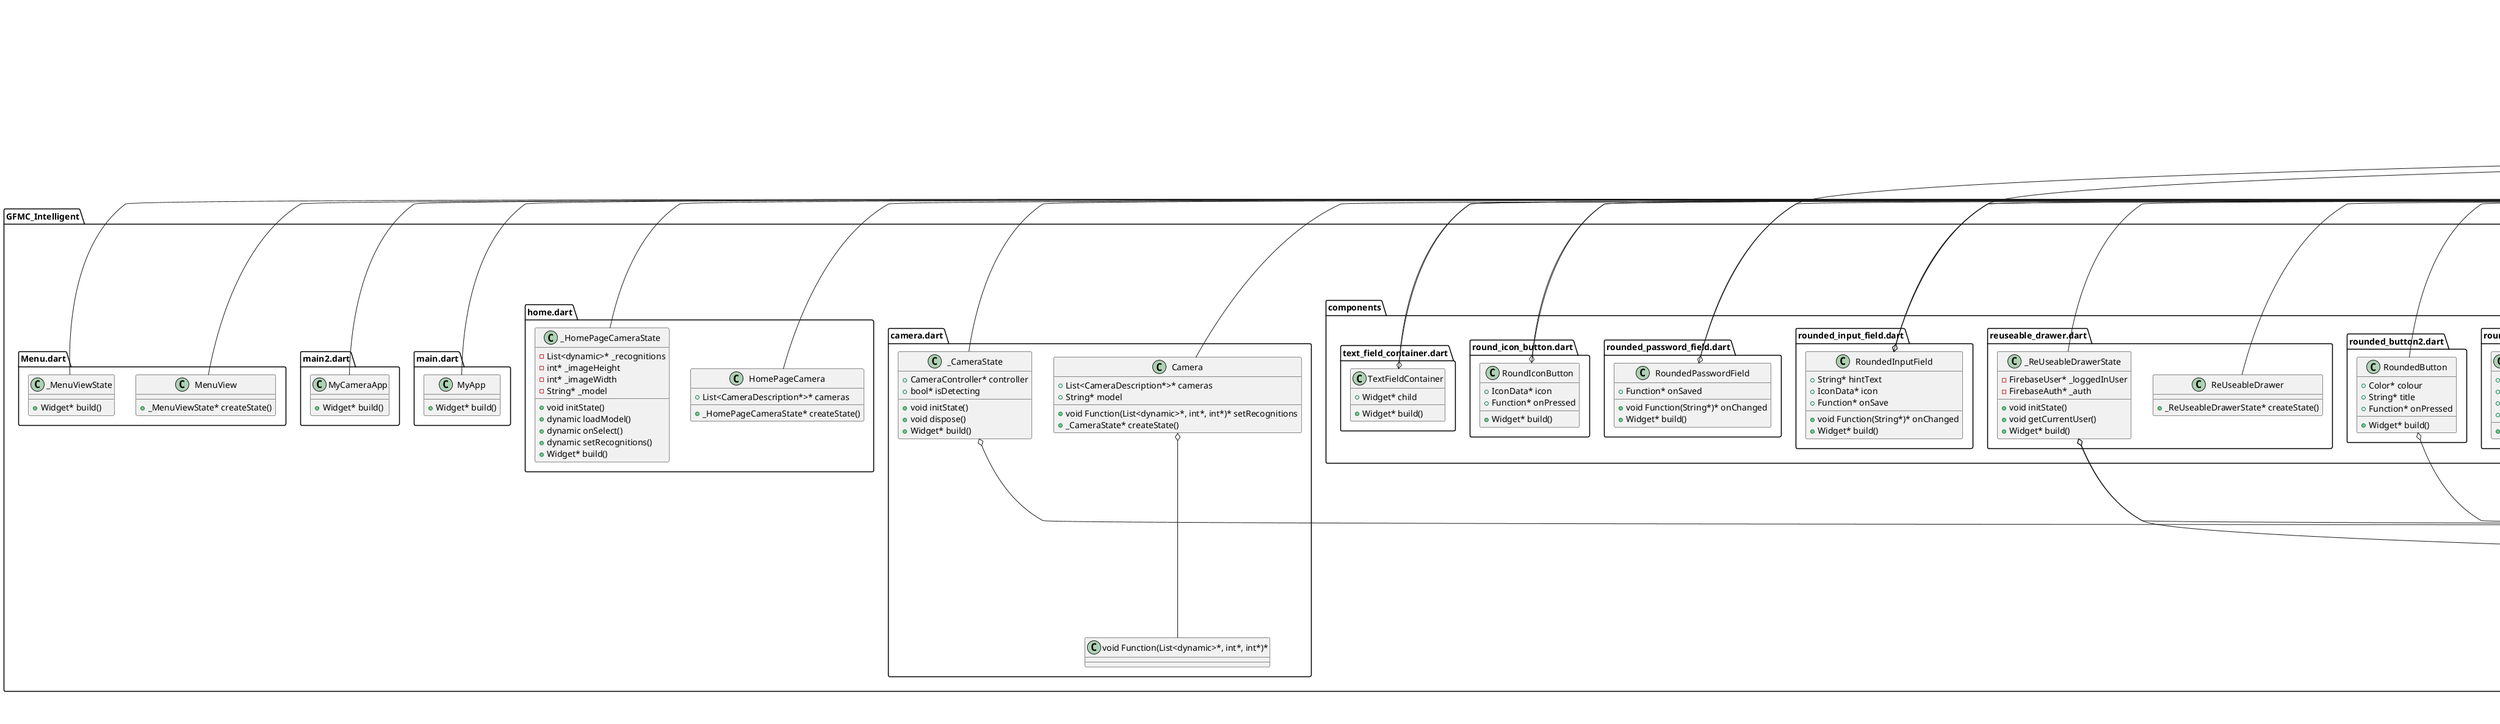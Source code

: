 @startuml
set namespaceSeparator ::

class "GFMC_Intelligent::0.Provider::auth_provider.dart::AuthProvider" {
  -FirebaseAuth* _auth
  -String* _userEmail
  -dynamic _loggedInUser
  +String* getUserEmail
  +Future<bool*>* loginUser()
  +Future<bool*>* RegisterUser()
  +void getCurrentUser()
  +bool* signOut()
}

"GFMC_Intelligent::0.Provider::auth_provider.dart::AuthProvider" o-- "firebase_auth::firebase_auth.dart::FirebaseAuth*"
"flutter::src::foundation::change_notifier.dart::ChangeNotifier"<|-- "GFMC_Intelligent::0.Provider::auth_provider.dart::AuthProvider"

class "GFMC_Intelligent::1.Breed%20Identification::tensorflowDuck.dart::TensorflowDuck" {
  +_TensorflowDuckState* createState()
}

"flutter::src::widgets::framework.dart::StatefulWidget" <|-- "GFMC_Intelligent::1.Breed%20Identification::tensorflowDuck.dart::TensorflowDuck"

class "GFMC_Intelligent::1.Breed%20Identification::tensorflowDuck.dart::_TensorflowDuckState" {
  -List<dynamic>* _outputs
  -File* _image
  -bool* _loading
  +void initState()
  +dynamic loadModel()
  +dynamic classifyImage()
  +void dispose()
  +dynamic pickImage()
  +Widget* build()
}

"GFMC_Intelligent::1.Breed%20Identification::tensorflowDuck.dart::_TensorflowDuckState" o-- "dart::io::File*"
"flutter::src::widgets::framework.dart::State" <|-- "GFMC_Intelligent::1.Breed%20Identification::tensorflowDuck.dart::_TensorflowDuckState"

class "GFMC_Intelligent::1.Breed%20Identification::tensorflowHen.dart::TensorflowHen" {
  +_TensorflowHenState* createState()
}

"flutter::src::widgets::framework.dart::StatefulWidget" <|-- "GFMC_Intelligent::1.Breed%20Identification::tensorflowHen.dart::TensorflowHen"

class "GFMC_Intelligent::1.Breed%20Identification::tensorflowHen.dart::_TensorflowHenState" {
  -List<dynamic>* _outputs
  -File* _image
  -bool* _loading
  +void initState()
  +dynamic loadModel()
  +dynamic classifyImage()
  +void dispose()
  +dynamic pickImage()
  +Widget* build()
}

"GFMC_Intelligent::1.Breed%20Identification::tensorflowHen.dart::_TensorflowHenState" o-- "dart::io::File*"
"flutter::src::widgets::framework.dart::State" <|-- "GFMC_Intelligent::1.Breed%20Identification::tensorflowHen.dart::_TensorflowHenState"

class "GFMC_Intelligent::1.Breed%20Identification::tensorflowTurkey.dart::TensorflowTurkey" {
  +_TensorflowTurkeyState* createState()
}

"flutter::src::widgets::framework.dart::StatefulWidget" <|-- "GFMC_Intelligent::1.Breed%20Identification::tensorflowTurkey.dart::TensorflowTurkey"

class "GFMC_Intelligent::1.Breed%20Identification::tensorflowTurkey.dart::_TensorflowTurkeyState" {
  -List<dynamic>* _outputs
  -File* _image
  -bool* _loading
  +void initState()
  +dynamic loadModel()
  +dynamic classifyImage()
  +void dispose()
  +dynamic pickImage()
  +Widget* build()
}

"GFMC_Intelligent::1.Breed%20Identification::tensorflowTurkey.dart::_TensorflowTurkeyState" o-- "dart::io::File*"
"flutter::src::widgets::framework.dart::State" <|-- "GFMC_Intelligent::1.Breed%20Identification::tensorflowTurkey.dart::_TensorflowTurkeyState"

class "GFMC_Intelligent::10.Blog::blog_post.dart::BlogPost" {
  +Widget* build()
}

"flutter::src::widgets::framework.dart::StatelessWidget" <|-- "GFMC_Intelligent::10.Blog::blog_post.dart::BlogPost"

class "GFMC_Intelligent::10.Blog::blog_view.dart::BlogView" {
  +Widget* build()
}

"flutter::src::widgets::framework.dart::StatelessWidget" <|-- "GFMC_Intelligent::10.Blog::blog_view.dart::BlogView"

class "GFMC_Intelligent::11.Donation::pages::existing-cards.dart::ExistingCardsPage" {
  +ExistingCardsPageState* createState()
}

"flutter::src::widgets::framework.dart::StatefulWidget" <|-- "GFMC_Intelligent::11.Donation::pages::existing-cards.dart::ExistingCardsPage"

class "GFMC_Intelligent::11.Donation::pages::existing-cards.dart::ExistingCardsPageState" {
  +List<dynamic>* cards
  +dynamic payViaExistingCard()
  +Widget* build()
}

"flutter::src::widgets::framework.dart::State" <|-- "GFMC_Intelligent::11.Donation::pages::existing-cards.dart::ExistingCardsPageState"

class "GFMC_Intelligent::11.Donation::pages::home.dart::HomePageStripe" {
  +HomePageStripeState* createState()
}

"flutter::src::widgets::framework.dart::StatefulWidget" <|-- "GFMC_Intelligent::11.Donation::pages::home.dart::HomePageStripe"

class "GFMC_Intelligent::11.Donation::pages::home.dart::HomePageStripeState" {
  +dynamic onItemPress()
  +dynamic payViaNewCard()
  +void initState()
  +Widget* build()
}

"flutter::src::widgets::framework.dart::State" <|-- "GFMC_Intelligent::11.Donation::pages::home.dart::HomePageStripeState"

class "GFMC_Intelligent::11.Donation::paypal.dart::PayPal" {
  +Widget* build()
}

"flutter::src::widgets::framework.dart::StatelessWidget" <|-- "GFMC_Intelligent::11.Donation::paypal.dart::PayPal"

class "GFMC_Intelligent::11.Donation::services::payment-service.dart::StripeTransactionResponse" {
  +String* message
  +bool* success
}

class "GFMC_Intelligent::11.Donation::services::payment-service.dart::StripeService" {
  {static} +String* apiBase
  {static} +String* paymentApiUrl
  {static} +String* secret
  {static} +Map<String*, String*>* headers
  {static} +dynamic init()
  {static} +Future<StripeTransactionResponse*>* payViaExistingCa
rd()
  {static} +Future<StripeTransactionResponse*>* payWithNewCard()
  {static} +dynamic getPlatformExceptionErrorResult()
  {static} +Future<Map<String*, dynamic>*>* createPaymentIntent(
)
}

class "GFMC_Intelligent::11.Donation::stripe.dart::MenuViewDonation" {
  +_MenuViewDonationState* createState()
}

"flutter::src::widgets::framework.dart::StatefulWidget" <|-- "GFMC_Intelligent::11.Donation::stripe.dart::MenuViewDonation"

class "GFMC_Intelligent::11.Donation::stripe.dart::_MenuViewDonationState" {
  +Widget* build()
}

"flutter::src::widgets::framework.dart::State" <|-- "GFMC_Intelligent::11.Donation::stripe.dart::_MenuViewDonationState"

class "GFMC_Intelligent::13.Statistics::homepage.dart::HomePageChart" {
  +Widget* child
  +_HomePageChartState* createState()
}



class "GFMC_Intelligent::2.Disease%20Recognition::tensorflowDuckDisease.dart::TensorflowDuckDisease" {
  +_TensorflowDuckDiseaseState* createState()
}

"flutter::src::widgets::framework.dart::StatefulWidget" <|-- "GFMC_Intelligent::2.Disease%20Recognition::tensorflowDuckDisease.dart::TensorflowDuckDisease"

class "GFMC_Intelligent::2.Disease%20Recognition::tensorflowDuckDisease.dart::_TensorflowDuckDiseaseState" {
  -List<dynamic>* _outputs
  -File* _image
  -bool* _loading
  +void initState()
  +dynamic loadModel()
  +dynamic classifyImage()
  +void dispose()
  +dynamic pickImage()
  +Widget* build()
}

"GFMC_Intelligent::2.Disease%20Recognition::tensorflowDuckDisease.dart::_TensorflowDuckDiseaseState" o-- "dart::io::File*"
"flutter::src::widgets::framework.dart::State" <|-- "GFMC_Intelligent::2.Disease%20Recognition::tensorflowDuckDisease.dart::_TensorflowDuckDiseaseState"

class "GFMC_Intelligent::2.Disease%20Recognition::tensorflowHenDisease.dart::TensorflowHenDisease" {
  +_TensorflowHenDiseaseState* createState()
}

"flutter::src::widgets::framework.dart::StatefulWidget" <|-- "GFMC_Intelligent::2.Disease%20Recognition::tensorflowHenDisease.dart::TensorflowHenDisease"

class "GFMC_Intelligent::2.Disease%20Recognition::tensorflowHenDisease.dart::_TensorflowHenDiseaseState" {
  -List<dynamic>* _outputs
  -File* _image
  -bool* _loading
  +void initState()
  +dynamic loadModel()
  +dynamic classifyImage()
  +void dispose()
  +dynamic pickImage()
  +Widget* build()
}

"GFMC_Intelligent::2.Disease%20Recognition::tensorflowHenDisease.dart::_TensorflowHenDiseaseState" o-- "dart::io::File*"
"flutter::src::widgets::framework.dart::State" <|-- "GFMC_Intelligent::2.Disease%20Recognition::tensorflowHenDisease.dart::_TensorflowHenDiseaseState"

class "GFMC_Intelligent::2.Disease%20Recognition::tensorflowTurkeyDisease.dart::TensorflowTurkeyDisease" {
  +_TensorflowTurkeyDiseaseState* createState()
}

"flutter::src::widgets::framework.dart::StatefulWidget" <|-- "GFMC_Intelligent::2.Disease%20Recognition::tensorflowTurkeyDisease.dart::TensorflowTurkeyDisease"

class "GFMC_Intelligent::2.Disease%20Recognition::tensorflowTurkeyDisease.dart::_TensorflowTurkeyDiseaseState" {
  -List<dynamic>* _outputs
  -File* _image
  -bool* _loading
  +void initState()
  +dynamic loadModel()
  +dynamic classifyImage()
  +void dispose()
  +dynamic pickImage()
  +Widget* build()
}

"GFMC_Intelligent::2.Disease%20Recognition::tensorflowTurkeyDisease.dart::_TensorflowTurkeyDiseaseState" o-- "dart::io::File*"
"flutter::src::widgets::framework.dart::State" <|-- "GFMC_Intelligent::2.Disease%20Recognition::tensorflowTurkeyDisease.dart::_TensorflowTurkeyDiseaseState"

class "GFMC_Intelligent::3.Differentiation::RealTime.dart::TfliteHome" {
  +_TfliteHomeState* createState()
}

"flutter::src::widgets::framework.dart::StatefulWidget" <|-- "GFMC_Intelligent::3.Differentiation::RealTime.dart::TfliteHome"

class "GFMC_Intelligent::3.Differentiation::RealTime.dart::_TfliteHomeState" {
  -String* _model
  -File* _image
  -double* _imageWidth
  -double* _imageHeight
  -bool* _busy
  -List<dynamic>* _recognitions
  +void initState()
  +dynamic loadModel()
  +dynamic selectFromImagePicker()
  +dynamic predictImage()
  +dynamic yolov2Tiny()
  +dynamic ssdMobileNet()
  +List<Widget*>* renderBoxes()
  +Widget* build()
}

"GFMC_Intelligent::3.Differentiation::RealTime.dart::_TfliteHomeState" o-- "dart::io::File*"
"flutter::src::widgets::framework.dart::State" <|-- "GFMC_Intelligent::3.Differentiation::RealTime.dart::_TfliteHomeState"

class "GFMC_Intelligent::4.Cost%20Calculator::calculator_brain.dart::CalculatorBrain" {
  +int* area
  +int* humidity
  +int* temperature
  +int* level
  -int* _cost
  -int* _hen
  +String* calculateBMI()
  +String* getResult()
  +String* getInterpretation()
  +String* getInterpretation2()
}

class "GFMC_Intelligent::4.Cost%20Calculator::input_page.dart::InputPage" {
  +_InputPageState* createState()
}

"flutter::src::widgets::framework.dart::StatefulWidget" <|-- "GFMC_Intelligent::4.Cost%20Calculator::input_page.dart::InputPage"

class "GFMC_Intelligent::4.Cost%20Calculator::input_page.dart::_InputPageState" {
  +int* humidity
  +int* temperature
  +int* area
  +int* level
  +Widget* build()
}

"flutter::src::widgets::framework.dart::State" <|-- "GFMC_Intelligent::4.Cost%20Calculator::input_page.dart::_InputPageState"

class "GFMC_Intelligent::4.Cost%20Calculator::results_page.dart::ResultsPage" {
  +String* bmiResult
  +String* resultText
  +String* interpretation
  +String* interpretation2
  +Widget* build()
}

"flutter::src::widgets::framework.dart::StatelessWidget" <|-- "GFMC_Intelligent::4.Cost%20Calculator::results_page.dart::ResultsPage"

class "GFMC_Intelligent::5.Food%20Chart::food_chart.dart::FoodChart" {
  +Widget* build()
}

"flutter::src::widgets::framework.dart::StatelessWidget" <|-- "GFMC_Intelligent::5.Food%20Chart::food_chart.dart::FoodChart"

class "GFMC_Intelligent::6.Medicine%20Suggestion::medicine.dart::Medicine" {
  +Widget* build()
}

"flutter::src::widgets::framework.dart::StatelessWidget" <|-- "GFMC_Intelligent::6.Medicine%20Suggestion::medicine.dart::Medicine"

class "GFMC_Intelligent::7.Infected%20Area::test_view.dart::MyAppGoogle" {
  +Widget* build()
}

"flutter::src::widgets::framework.dart::StatelessWidget" <|-- "GFMC_Intelligent::7.Infected%20Area::test_view.dart::MyAppGoogle"

class "GFMC_Intelligent::7.Infected%20Area::test_view.dart::MyHomePage" {
  +String* title
  +_MyHomePageState* createState()
}

"flutter::src::widgets::framework.dart::StatefulWidget" <|-- "GFMC_Intelligent::7.Infected%20Area::test_view.dart::MyHomePage"

class "GFMC_Intelligent::7.Infected%20Area::test_view.dart::_MyHomePageState" {
  -int* _counter
  +CameraPosition* cameraPosition
  -GoogleMapController* _controller
  +List<Marker*>* markersList
  +void initState()
  +void createMarker()
  +Widget* build()
}

"GFMC_Intelligent::7.Infected%20Area::test_view.dart::_MyHomePageState" o-- "google_maps_flutter_platform_interface::src::types::camera.dart::CameraPosition*"
"GFMC_Intelligent::7.Infected%20Area::test_view.dart::_MyHomePageState" o-- "google_maps_flutter::google_maps_flutter.dart::GoogleMapController*"
"flutter::src::widgets::framework.dart::State" <|-- "GFMC_Intelligent::7.Infected%20Area::test_view.dart::_MyHomePageState"

class "GFMC_Intelligent::bndbox.dart::BndBox" {
  +List<dynamic>* results
  +int* previewH
  +int* previewW
  +double* screenH
  +double* screenW
  +String* model
  +Widget* build()
}

"flutter::src::widgets::framework.dart::StatelessWidget" <|-- "GFMC_Intelligent::bndbox.dart::BndBox"

class "GFMC_Intelligent::camera.dart::Camera" {
  +List<CameraDescription*>* cameras
  +void Function(List<dynamic>*, int*, int*)* setRecognitions
  +String* model
  +_CameraState* createState()
}

"GFMC_Intelligent::camera.dart::Camera" o-- "GFMC_Intelligent::camera.dart::void Function(List<dynamic>*, int*, int*)*"
"flutter::src::widgets::framework.dart::StatefulWidget" <|-- "GFMC_Intelligent::camera.dart::Camera"

class "GFMC_Intelligent::camera.dart::_CameraState" {
  +CameraController* controller
  +bool* isDetecting
  +void initState()
  +void dispose()
  +Widget* build()
}

"GFMC_Intelligent::camera.dart::_CameraState" o-- "camera::camera.dart::CameraController*"
"flutter::src::widgets::framework.dart::State" <|-- "GFMC_Intelligent::camera.dart::_CameraState"

class "GFMC_Intelligent::components::already_have_an_account_acheck.dart::AlreadyHaveAnAccountCheck" {
  +bool* login
  +Function* press
  +Widget* build()
}

"flutter::src::widgets::framework.dart::StatelessWidget" <|-- "GFMC_Intelligent::components::already_have_an_account_acheck.dart::AlreadyHaveAnAccountCheck"

class "GFMC_Intelligent::components::bottom_button.dart::BottomButton" {
  +Function* onTap
  +String* buttonTitle
  +Widget* build()
}

"flutter::src::widgets::framework.dart::StatelessWidget" <|-- "GFMC_Intelligent::components::bottom_button.dart::BottomButton"

class "GFMC_Intelligent::components::icon_content.dart::IconContent" {
  +IconData* icon
  +String* label
  +Widget* build()
}

"GFMC_Intelligent::components::icon_content.dart::IconContent" o-- "flutter::src::widgets::icon_data.dart::IconData*"
"flutter::src::widgets::framework.dart::StatelessWidget" <|-- "GFMC_Intelligent::components::icon_content.dart::IconContent"

class "GFMC_Intelligent::components::reusable_card.dart::ReusableCard" {
  +Color* colour
  +Widget* cardChild
  +Function* onPress
  +Widget* build()
}

"GFMC_Intelligent::components::reusable_card.dart::ReusableCard" o-- "dart::ui::Color*"
"GFMC_Intelligent::components::reusable_card.dart::ReusableCard" o-- "flutter::src::widgets::framework.dart::Widget*"
"flutter::src::widgets::framework.dart::StatelessWidget" <|-- "GFMC_Intelligent::components::reusable_card.dart::ReusableCard"

class "GFMC_Intelligent::components::reuseable_drawer.dart::ReUseableDrawer" {
  +_ReUseableDrawerState* createState()
}

"flutter::src::widgets::framework.dart::StatefulWidget" <|-- "GFMC_Intelligent::components::reuseable_drawer.dart::ReUseableDrawer"

class "GFMC_Intelligent::components::reuseable_drawer.dart::_ReUseableDrawerState" {
  -FirebaseUser* _loggedInUser
  -FirebaseAuth* _auth
  +void initState()
  +void getCurrentUser()
  +Widget* build()
}

"GFMC_Intelligent::components::reuseable_drawer.dart::_ReUseableDrawerState" o-- "firebase_auth::firebase_auth.dart::FirebaseUser*"
"GFMC_Intelligent::components::reuseable_drawer.dart::_ReUseableDrawerState" o-- "firebase_auth::firebase_auth.dart::FirebaseAuth*"
"flutter::src::widgets::framework.dart::State" <|-- "GFMC_Intelligent::components::reuseable_drawer.dart::_ReUseableDrawerState"

class "GFMC_Intelligent::components::rounded_button.dart::RoundedButton" {
  +String* text
  +Function* press
  +Color* color
  +Color* textColor
  +Widget* build()
}

"GFMC_Intelligent::components::rounded_button.dart::RoundedButton" o-- "dart::ui::Color*"
"flutter::src::widgets::framework.dart::StatelessWidget" <|-- "GFMC_Intelligent::components::rounded_button.dart::RoundedButton"

class "GFMC_Intelligent::components::rounded_button2.dart::RoundedButton" {
  +Color* colour
  +String* title
  +Function* onPressed
  +Widget* build()
}

"GFMC_Intelligent::components::rounded_button2.dart::RoundedButton" o-- "dart::ui::Color*"
"flutter::src::widgets::framework.dart::StatelessWidget" <|-- "GFMC_Intelligent::components::rounded_button2.dart::RoundedButton"

class "GFMC_Intelligent::components::rounded_input_field.dart::RoundedInputField" {
  +String* hintText
  +IconData* icon
  +void Function(String*)* onChanged
  +Function* onSave
  +Widget* build()
}

"GFMC_Intelligent::components::rounded_input_field.dart::RoundedInputField" o-- "flutter::src::widgets::icon_data.dart::IconData*"
"GFMC_Intelligent::components::rounded_input_field.dart::RoundedInputField" o-- "flutter::src::foundation::basic_types.dart::void Function(String*)*"
"flutter::src::widgets::framework.dart::StatelessWidget" <|-- "GFMC_Intelligent::components::rounded_input_field.dart::RoundedInputField"

class "GFMC_Intelligent::components::rounded_password_field.dart::RoundedPasswordField" {
  +void Function(String*)* onChanged
  +Function* onSaved
  +Widget* build()
}

"GFMC_Intelligent::components::rounded_password_field.dart::RoundedPasswordField" o-- "flutter::src::foundation::basic_types.dart::void Function(String*)*"
"flutter::src::widgets::framework.dart::StatelessWidget" <|-- "GFMC_Intelligent::components::rounded_password_field.dart::RoundedPasswordField"

class "GFMC_Intelligent::components::round_icon_button.dart::RoundIconButton" {
  +IconData* icon
  +Function* onPressed
  +Widget* build()
}

"GFMC_Intelligent::components::round_icon_button.dart::RoundIconButton" o-- "flutter::src::widgets::icon_data.dart::IconData*"
"flutter::src::widgets::framework.dart::StatelessWidget" <|-- "GFMC_Intelligent::components::round_icon_button.dart::RoundIconButton"

class "GFMC_Intelligent::components::text_field_container.dart::TextFieldContainer" {
  +Widget* child
  +Widget* build()
}

"GFMC_Intelligent::components::text_field_container.dart::TextFieldContainer" o-- "flutter::src::widgets::framework.dart::Widget*"
"flutter::src::widgets::framework.dart::StatelessWidget" <|-- "GFMC_Intelligent::components::text_field_container.dart::TextFieldContainer"

class "GFMC_Intelligent::home.dart::HomePageCamera" {
  +List<CameraDescription*>* cameras
  +_HomePageCameraState* createState()
}

"flutter::src::widgets::framework.dart::StatefulWidget" <|-- "GFMC_Intelligent::home.dart::HomePageCamera"

class "GFMC_Intelligent::home.dart::_HomePageCameraState" {
  -List<dynamic>* _recognitions
  -int* _imageHeight
  -int* _imageWidth
  -String* _model
  +void initState()
  +dynamic loadModel()
  +dynamic onSelect()
  +dynamic setRecognitions()
  +Widget* build()
}

"flutter::src::widgets::framework.dart::State" <|-- "GFMC_Intelligent::home.dart::_HomePageCameraState"

class "GFMC_Intelligent::main.dart::MyApp" {
  +Widget* build()
}

"flutter::src::widgets::framework.dart::StatelessWidget" <|-- "GFMC_Intelligent::main.dart::MyApp"

class "GFMC_Intelligent::main2.dart::MyCameraApp" {
  +Widget* build()
}

"flutter::src::widgets::framework.dart::StatelessWidget" <|-- "GFMC_Intelligent::main2.dart::MyCameraApp"

class "GFMC_Intelligent::Menu.dart::MenuView" {
  +_MenuViewState* createState()
}

"flutter::src::widgets::framework.dart::StatefulWidget" <|-- "GFMC_Intelligent::Menu.dart::MenuView"

class "GFMC_Intelligent::Menu.dart::_MenuViewState" {
  +Widget* build()
}

"flutter::src::widgets::framework.dart::State" <|-- "GFMC_Intelligent::Menu.dart::_MenuViewState"

class "GFMC_Intelligent::Menu_Online.dart::MenuOnlineView" {
  +_MenuOnlineViewState* createState()
}

"flutter::src::widgets::framework.dart::StatefulWidget" <|-- "GFMC_Intelligent::Menu_Online.dart::MenuOnlineView"

class "GFMC_Intelligent::Menu_Online.dart::_MenuOnlineViewState"
 {
  +Widget* build()
}

"flutter::src::widgets::framework.dart::State" <|-- "GFMC_Intelligent::Menu_Online.dart::_MenuOnlineViewState"

class "GFMC_Intelligent::Menu_Secondary_Breed.dart::MenuSecondaryBreedView" {
  +_MenuSecondaryBreedViewState* createState()
}

"flutter::src::widgets::framework.dart::StatefulWidget" <|-- "GFMC_Intelligent::Menu_Secondary_Breed.dart::MenuSecondaryBreedView"

class "GFMC_Intelligent::Menu_Secondary_Breed.dart::_MenuSecondaryBreedViewState" {
  +Widget* build()
}

"flutter::src::widgets::framework.dart::State" <|-- "GFMC_Intelligent::Menu_Secondary_Breed.dart::_MenuSecondaryBreedViewState"

class "GFMC_Intelligent::Menu_Secondary_Disease.dart::MenuSecondaryDiseaseView" {
  +_MenuSecondaryDiseaseViewState* createState()
}

"flutter::src::widgets::framework.dart::StatefulWidget" <|-- "GFMC_Intelligent::Menu_Secondary_Disease.dart::MenuSecondaryDiseaseView"

class "GFMC_Intelligent::Menu_Secondary_Disease.dart::_MenuSecondaryDiseaseViewState" {
  +Widget* build()
}

"flutter::src::widgets::framework.dart::State" <|-- "GFMC_Intelligent::Menu_Secondary_Disease.dart::_MenuSecondaryDiseaseViewState"

class "GFMC_Intelligent::Screens::chat_screen.dart::ChatScreen2"
 {
  {static} +String* id
  +_ChatScreen2State* createState()
}

"flutter::src::widgets::framework.dart::StatefulWidget" <|-- "GFMC_Intelligent::Screens::chat_screen.dart::ChatScreen2"

class "GFMC_Intelligent::Screens::chat_screen.dart::_ChatScreen2State" {
  +TextEditingController* messageTextController
  -FirebaseAuth* _auth
  +String* messageText
  +void initState()
  +void getCurrentUser()
  +Widget* build()
}

"GFMC_Intelligent::Screens::chat_screen.dart::_ChatScreen2State" o-- "flutter::src::widgets::editable_text.dart::TextEditingController*"
"GFMC_Intelligent::Screens::chat_screen.dart::_ChatScreen2State" o-- "firebase_auth::firebase_auth.dart::FirebaseAuth*"
"flutter::src::widgets::framework.dart::State" <|-- "GFMC_Intelligent::Screens::chat_screen.dart::_ChatScreen2State"

class "GFMC_Intelligent::Screens::chat_screen.dart::MessagesStream" {
  +Widget* build()
}

"flutter::src::widgets::framework.dart::StatelessWidget" <|-- "GFMC_Intelligent::Screens::chat_screen.dart::MessagesStream"

class "GFMC_Intelligent::Screens::chat_screen.dart::MessageBubble" {
  +String* sender
  +String* text
  +bool* isMe
  +Widget* build()
}

"flutter::src::widgets::framework.dart::StatelessWidget" <|-- "GFMC_Intelligent::Screens::chat_screen.dart::MessageBubble"

class "GFMC_Intelligent::Screens::Login::components::background.dart::Background" {
  +Widget* child
  +Widget* build()
}

"GFMC_Intelligent::Screens::Login::components::background.dart::Background" o-- "flutter::src::widgets::framework.dart::Widget*"
"flutter::src::widgets::framework.dart::StatelessWidget" <|-- "GFMC_Intelligent::Screens::Login::components::background.dart::Background"

class "GFMC_Intelligent::Screens::Login::components::body.dart::LoginScreen3" {
  {static} +String* id
  +_LoginScreen3State* createState()
}

"flutter::src::widgets::framework.dart::StatefulWidget" <|-- "GFMC_Intelligent::Screens::Login::components::body.dart::LoginScreen3"

class "GFMC_Intelligent::Screens::Login::components::body.dart::_LoginScreen3State" {
  +bool* showSpinner
  -FirebaseAuth* _auth
  +String* email
  +String* password
  +Widget* build()
}

"GFMC_Intelligent::Screens::Login::components::body.dart::_LoginScreen3State" o-- "firebase_auth::firebase_auth.dart::FirebaseAuth*"
"flutter::src::widgets::framework.dart::State" <|-- "GFMC_Intelligent::Screens::Login::components::body.dart::_LoginScreen3State"

class "GFMC_Intelligent::Screens::Login::login_screen.dart::LoginScreen" {
  {static} +String* viewName
  +Widget* build()
}

"flutter::src::widgets::framework.dart::StatelessWidget" <|-- "GFMC_Intelligent::Screens::Login::login_screen.dart::LoginScreen"

class "GFMC_Intelligent::Screens::login_screen.dart::LoginScreen2" {
  {static} +String* id
  +_LoginScreen2State* createState()
}

"flutter::src::widgets::framework.dart::StatefulWidget" <|-- "GFMC_Intelligent::Screens::login_screen.dart::LoginScreen2"

class "GFMC_Intelligent::Screens::login_screen.dart::_LoginScreen2State" {
  +bool* showSpinner
  -FirebaseAuth* _auth
  +String* email
  +String* password
  +Widget* build()
}

"GFMC_Intelligent::Screens::login_screen.dart::_LoginScreen2State" o-- "firebase_auth::firebase_auth.dart::FirebaseAuth*"
"flutter::src::widgets::framework.dart::State" <|-- "GFMC_Intelligent::Screens::login_screen.dart::_LoginScreen2State"

class "GFMC_Intelligent::Screens::registration_screen.dart::RegistrationScreen2" {
  {static} +String* id
  +_RegistrationScreen2State* createState()
}

"flutter::src::widgets::framework.dart::StatefulWidget" <|-- "GFMC_Intelligent::Screens::registration_screen.dart::RegistrationScreen2"

class "GFMC_Intelligent::Screens::registration_screen.dart::_RegistrationScreen2State" {
  -FirebaseAuth* _auth
  +bool* showSpinner
  +String* email
  +String* password
  +Widget* build()
}

"GFMC_Intelligent::Screens::registration_screen.dart::_RegistrationScreen2State" o-- "firebase_auth::firebase_auth.dart::FirebaseAuth*"
"flutter::src::widgets::framework.dart::State" <|-- "GFMC_Intelligent::Screens::registration_screen.dart::_RegistrationScreen2State"

class "GFMC_Intelligent::Screens::Signup::components::background.dart::Background" {
  +Widget* child
  +Widget* build()
}

"GFMC_Intelligent::Screens::Signup::components::background.dart::Background" o-- "flutter::src::widgets::framework.dart::Widget*"
"flutter::src::widgets::framework.dart::StatelessWidget" <|-- "GFMC_Intelligent::Screens::Signup::components::background.dart::Background"

class "GFMC_Intelligent::Screens::Signup::components::body.dart::SignUpScreen4" {
  {static} +String* id
  +_SignUpScreen4State* createState()
}

"flutter::src::widgets::framework.dart::StatefulWidget" <|-- "GFMC_Intelligent::Screens::Signup::components::body.dart::SignUpScreen4"

class "GFMC_Intelligent::Screens::Signup::components::body.dart::_SignUpScreen4State" {
  -FirebaseAuth* _auth
  +bool* showSpinner
  +String* email
  +String* password
  +Widget* build()
}

"GFMC_Intelligent::Screens::Signup::components::body.dart::_SignUpScreen4State" o-- "firebase_auth::firebase_auth.dart::FirebaseAuth*"
"flutter::src::widgets::framework.dart::State" <|-- "GFMC_Intelligent::Screens::Signup::components::body.dart::_SignUpScreen4State"

class "GFMC_Intelligent::Screens::Signup::signup_screen.dart::SignUpScreen" {
  {static} +String* viewName
  +Widget* build()
}

"flutter::src::widgets::framework.dart::StatelessWidget" <|-- "GFMC_Intelligent::Screens::Signup::signup_screen.dart::SignUpScreen"

class "GFMC_Intelligent::Screens::Welcome::components::background.dart::Background" {
  +Widget* child
  +Widget* build()
}

"GFMC_Intelligent::Screens::Welcome::components::background.dart::Background" o-- "flutter::src::widgets::framework.dart::Widget*"
"flutter::src::widgets::framework.dart::StatelessWidget" <|-- "GFMC_Intelligent::Screens::Welcome::components::background.dart::Background"

class "GFMC_Intelligent::Screens::Welcome::components::body.dart::WelcomeScreen5" {
  {static} +String* id
  +_WelcomeScreen5State* createState()
}

"flutter::src::widgets::framework.dart::StatefulWidget" <|-- "GFMC_Intelligent::Screens::Welcome::components::body.dart::WelcomeScreen5"

class "GFMC_Intelligent::Screens::Welcome::components::body.dart::_WelcomeScreen5State" {
  +AnimationController* controller
  +Animation<dynamic>* animation
  +void initState()
  +void dispose()
  +Widget* build()
}

"GFMC_Intelligent::Screens::Welcome::components::body.dart::_WelcomeScreen5State" o-- "flutter::src::animation::animation_controller.dart::AnimationController*"
"GFMC_Intelligent::Screens::Welcome::components::body.dart::_WelcomeScreen5State" o-- "flutter::src::animation::animation.dart::Animation<dynamic>*"
"flutter::src::widgets::framework.dart::State" <|-- "GFMC_Intelligent::Screens::Welcome::components::body.dart::_WelcomeScreen5State"
"flutter::src::widgets::ticker_provider.dart::SingleTickerProviderStateMixin" <|-- "GFMC_Intelligent::Screens::Welcome::components::body.dart::_WelcomeScreen5State"

class "GFMC_Intelligent::Screens::Welcome::welcome_screen.dart::WelcomeScreen" {
  {static} +String* viewName
  +Widget* build()
}

"flutter::src::widgets::framework.dart::StatelessWidget" <|-- "GFMC_Intelligent::Screens::Welcome::welcome_screen.dart::WelcomeScreen"

class "GFMC_Intelligent::Screens::welcome_screen.dart::WelcomeScreen2" {
  {static} +String* id
  +_WelcomeScreen2State* createState()
}

"flutter::src::widgets::framework.dart::StatefulWidget" <|-- "GFMC_Intelligent::Screens::welcome_screen.dart::WelcomeScreen2"

class "GFMC_Intelligent::Screens::welcome_screen.dart::_WelcomeScreen2State" {
  +AnimationController* controller
  +Animation<dynamic>* animation
  +void initState()
  +void dispose()
  +Widget* build()
}

"GFMC_Intelligent::Screens::welcome_screen.dart::_WelcomeScreen2State" o-- "flutter::src::animation::animation_controller.dart::AnimationController*"
"GFMC_Intelligent::Screens::welcome_screen.dart::_WelcomeScreen2State" o-- "flutter::src::animation::animation.dart::Animation<dynamic>*"
"flutter::src::widgets::framework.dart::State" <|-- "GFMC_Intelligent::Screens::welcome_screen.dart::_WelcomeScreen2State"
"flutter::src::widgets::ticker_provider.dart::SingleTickerProviderStateMixin" <|-- "GFMC_Intelligent::Screens::welcome_screen.dart::_WelcomeScreen2State"

class "GFMC_Intelligent::Start_app.dart::StartView" {
  {static} +String* viewName
  +_StartViewState* createState()
}

"flutter::src::widgets::framework.dart::StatefulWidget" <|-- "GFMC_Intelligent::Start_app.dart::StartView"

class "GFMC_Intelligent::Start_app.dart::_StartViewState" {
  +Widget* build()
}

"flutter::src::widgets::framework.dart::State" <|-- "GFMC_Intelligent::Start_app.dart::_StartViewState"


@enduml